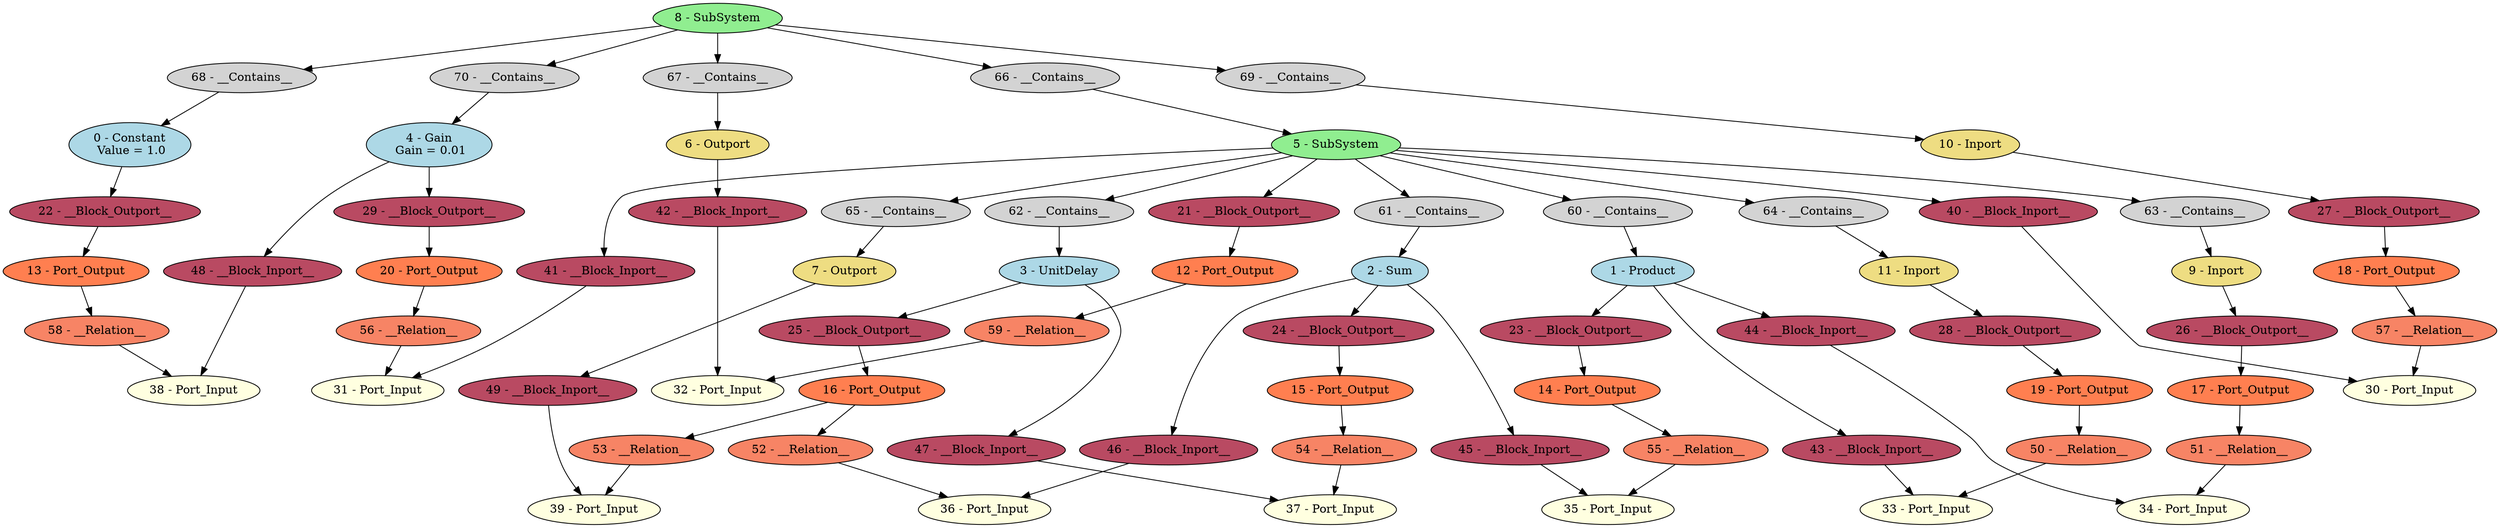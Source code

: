 digraph HConstfolding_hier_opt {
"0 - Constant\n Value = 1.0" [style=filled, fillcolor=lightblue];
"1 - Product" [style=filled, fillcolor=lightblue];
"2 - Sum" [style=filled, fillcolor=lightblue];
"3 - UnitDelay" [style=filled, fillcolor=lightblue];
"4 - Gain\n Gain = 0.01" [style=filled, fillcolor=lightblue];
"5 - SubSystem" [style=filled, fillcolor=lightgreen];
"6 - Outport" [style=filled, fillcolor=lightgoldenrod];
"7 - Outport" [style=filled, fillcolor=lightgoldenrod];
"8 - SubSystem" [style=filled, fillcolor=lightgreen];
"9 - Inport" [style=filled, fillcolor=lightgoldenrod];
"10 - Inport" [style=filled, fillcolor=lightgoldenrod];
"11 - Inport" [style=filled, fillcolor=lightgoldenrod];
"12 - Port_Output" [style=filled, fillcolor=coral];
"13 - Port_Output" [style=filled, fillcolor=coral];
"14 - Port_Output" [style=filled, fillcolor=coral];
"15 - Port_Output" [style=filled, fillcolor=coral];
"16 - Port_Output" [style=filled, fillcolor=coral];
"17 - Port_Output" [style=filled, fillcolor=coral];
"18 - Port_Output" [style=filled, fillcolor=coral];
"19 - Port_Output" [style=filled, fillcolor=coral];
"20 - Port_Output" [style=filled, fillcolor=coral];
"21 - __Block_Outport__" [style=filled, fillcolor="#b94a62"];
"22 - __Block_Outport__" [style=filled, fillcolor="#b94a62"];
"23 - __Block_Outport__" [style=filled, fillcolor="#b94a62"];
"24 - __Block_Outport__" [style=filled, fillcolor="#b94a62"];
"25 - __Block_Outport__" [style=filled, fillcolor="#b94a62"];
"26 - __Block_Outport__" [style=filled, fillcolor="#b94a62"];
"27 - __Block_Outport__" [style=filled, fillcolor="#b94a62"];
"28 - __Block_Outport__" [style=filled, fillcolor="#b94a62"];
"29 - __Block_Outport__" [style=filled, fillcolor="#b94a62"];
"30 - Port_Input" [style=filled, fillcolor=lightyellow];
"31 - Port_Input" [style=filled, fillcolor=lightyellow];
"32 - Port_Input" [style=filled, fillcolor=lightyellow];
"33 - Port_Input" [style=filled, fillcolor=lightyellow];
"34 - Port_Input" [style=filled, fillcolor=lightyellow];
"35 - Port_Input" [style=filled, fillcolor=lightyellow];
"36 - Port_Input" [style=filled, fillcolor=lightyellow];
"37 - Port_Input" [style=filled, fillcolor=lightyellow];
"38 - Port_Input" [style=filled, fillcolor=lightyellow];
"39 - Port_Input" [style=filled, fillcolor=lightyellow];
"40 - __Block_Inport__" [style=filled, fillcolor="#b94a62"];
"41 - __Block_Inport__" [style=filled, fillcolor="#b94a62"];
"42 - __Block_Inport__" [style=filled, fillcolor="#b94a62"];
"43 - __Block_Inport__" [style=filled, fillcolor="#b94a62"];
"44 - __Block_Inport__" [style=filled, fillcolor="#b94a62"];
"45 - __Block_Inport__" [style=filled, fillcolor="#b94a62"];
"46 - __Block_Inport__" [style=filled, fillcolor="#b94a62"];
"47 - __Block_Inport__" [style=filled, fillcolor="#b94a62"];
"48 - __Block_Inport__" [style=filled, fillcolor="#b94a62"];
"49 - __Block_Inport__" [style=filled, fillcolor="#b94a62"];
"50 - __Relation__" [style=filled, fillcolor="#f78465"];
"51 - __Relation__" [style=filled, fillcolor="#f78465"];
"52 - __Relation__" [style=filled, fillcolor="#f78465"];
"53 - __Relation__" [style=filled, fillcolor="#f78465"];
"54 - __Relation__" [style=filled, fillcolor="#f78465"];
"55 - __Relation__" [style=filled, fillcolor="#f78465"];
"56 - __Relation__" [style=filled, fillcolor="#f78465"];
"57 - __Relation__" [style=filled, fillcolor="#f78465"];
"58 - __Relation__" [style=filled, fillcolor="#f78465"];
"59 - __Relation__" [style=filled, fillcolor="#f78465"];
"60 - __Contains__" [style=filled, fillcolor=lightgray];
"61 - __Contains__" [style=filled, fillcolor=lightgray];
"62 - __Contains__" [style=filled, fillcolor=lightgray];
"63 - __Contains__" [style=filled, fillcolor=lightgray];
"64 - __Contains__" [style=filled, fillcolor=lightgray];
"65 - __Contains__" [style=filled, fillcolor=lightgray];
"66 - __Contains__" [style=filled, fillcolor=lightgray];
"67 - __Contains__" [style=filled, fillcolor=lightgray];
"68 - __Contains__" [style=filled, fillcolor=lightgray];
"69 - __Contains__" [style=filled, fillcolor=lightgray];
"70 - __Contains__" [style=filled, fillcolor=lightgray];
"0 - Constant\n Value = 1.0" -> "22 - __Block_Outport__";
"1 - Product" -> "23 - __Block_Outport__";
"2 - Sum" -> "24 - __Block_Outport__";
"3 - UnitDelay" -> "25 - __Block_Outport__";
"4 - Gain\n Gain = 0.01" -> "29 - __Block_Outport__";
"5 - SubSystem" -> "65 - __Contains__";
"5 - SubSystem" -> "64 - __Contains__";
"5 - SubSystem" -> "63 - __Contains__";
"5 - SubSystem" -> "62 - __Contains__";
"5 - SubSystem" -> "61 - __Contains__";
"5 - SubSystem" -> "60 - __Contains__";
"5 - SubSystem" -> "21 - __Block_Outport__";
"8 - SubSystem" -> "70 - __Contains__";
"8 - SubSystem" -> "69 - __Contains__";
"8 - SubSystem" -> "68 - __Contains__";
"8 - SubSystem" -> "67 - __Contains__";
"8 - SubSystem" -> "66 - __Contains__";
"9 - Inport" -> "26 - __Block_Outport__";
"10 - Inport" -> "27 - __Block_Outport__";
"11 - Inport" -> "28 - __Block_Outport__";
"12 - Port_Output" -> "59 - __Relation__";
"13 - Port_Output" -> "58 - __Relation__";
"14 - Port_Output" -> "55 - __Relation__";
"15 - Port_Output" -> "54 - __Relation__";
"16 - Port_Output" -> "53 - __Relation__";
"16 - Port_Output" -> "52 - __Relation__";
"17 - Port_Output" -> "51 - __Relation__";
"18 - Port_Output" -> "57 - __Relation__";
"19 - Port_Output" -> "50 - __Relation__";
"20 - Port_Output" -> "56 - __Relation__";
"21 - __Block_Outport__" -> "12 - Port_Output";
"22 - __Block_Outport__" -> "13 - Port_Output";
"23 - __Block_Outport__" -> "14 - Port_Output";
"24 - __Block_Outport__" -> "15 - Port_Output";
"25 - __Block_Outport__" -> "16 - Port_Output";
"26 - __Block_Outport__" -> "17 - Port_Output";
"27 - __Block_Outport__" -> "18 - Port_Output";
"28 - __Block_Outport__" -> "19 - Port_Output";
"29 - __Block_Outport__" -> "20 - Port_Output";
"40 - __Block_Inport__" -> "30 - Port_Input";
"41 - __Block_Inport__" -> "31 - Port_Input";
"42 - __Block_Inport__" -> "32 - Port_Input";
"43 - __Block_Inport__" -> "33 - Port_Input";
"44 - __Block_Inport__" -> "34 - Port_Input";
"45 - __Block_Inport__" -> "35 - Port_Input";
"46 - __Block_Inport__" -> "36 - Port_Input";
"47 - __Block_Inport__" -> "37 - Port_Input";
"48 - __Block_Inport__" -> "38 - Port_Input";
"49 - __Block_Inport__" -> "39 - Port_Input";
"5 - SubSystem" -> "40 - __Block_Inport__";
"5 - SubSystem" -> "41 - __Block_Inport__";
"6 - Outport" -> "42 - __Block_Inport__";
"1 - Product" -> "43 - __Block_Inport__";
"1 - Product" -> "44 - __Block_Inport__";
"2 - Sum" -> "45 - __Block_Inport__";
"2 - Sum" -> "46 - __Block_Inport__";
"3 - UnitDelay" -> "47 - __Block_Inport__";
"4 - Gain\n Gain = 0.01" -> "48 - __Block_Inport__";
"7 - Outport" -> "49 - __Block_Inport__";
"50 - __Relation__" -> "33 - Port_Input";
"51 - __Relation__" -> "34 - Port_Input";
"52 - __Relation__" -> "36 - Port_Input";
"53 - __Relation__" -> "39 - Port_Input";
"54 - __Relation__" -> "37 - Port_Input";
"55 - __Relation__" -> "35 - Port_Input";
"56 - __Relation__" -> "31 - Port_Input";
"57 - __Relation__" -> "30 - Port_Input";
"58 - __Relation__" -> "38 - Port_Input";
"59 - __Relation__" -> "32 - Port_Input";
"60 - __Contains__" -> "1 - Product";
"61 - __Contains__" -> "2 - Sum";
"62 - __Contains__" -> "3 - UnitDelay";
"63 - __Contains__" -> "9 - Inport";
"64 - __Contains__" -> "11 - Inport";
"65 - __Contains__" -> "7 - Outport";
"66 - __Contains__" -> "5 - SubSystem";
"67 - __Contains__" -> "6 - Outport";
"68 - __Contains__" -> "0 - Constant\n Value = 1.0";
"69 - __Contains__" -> "10 - Inport";
"70 - __Contains__" -> "4 - Gain\n Gain = 0.01";
}
